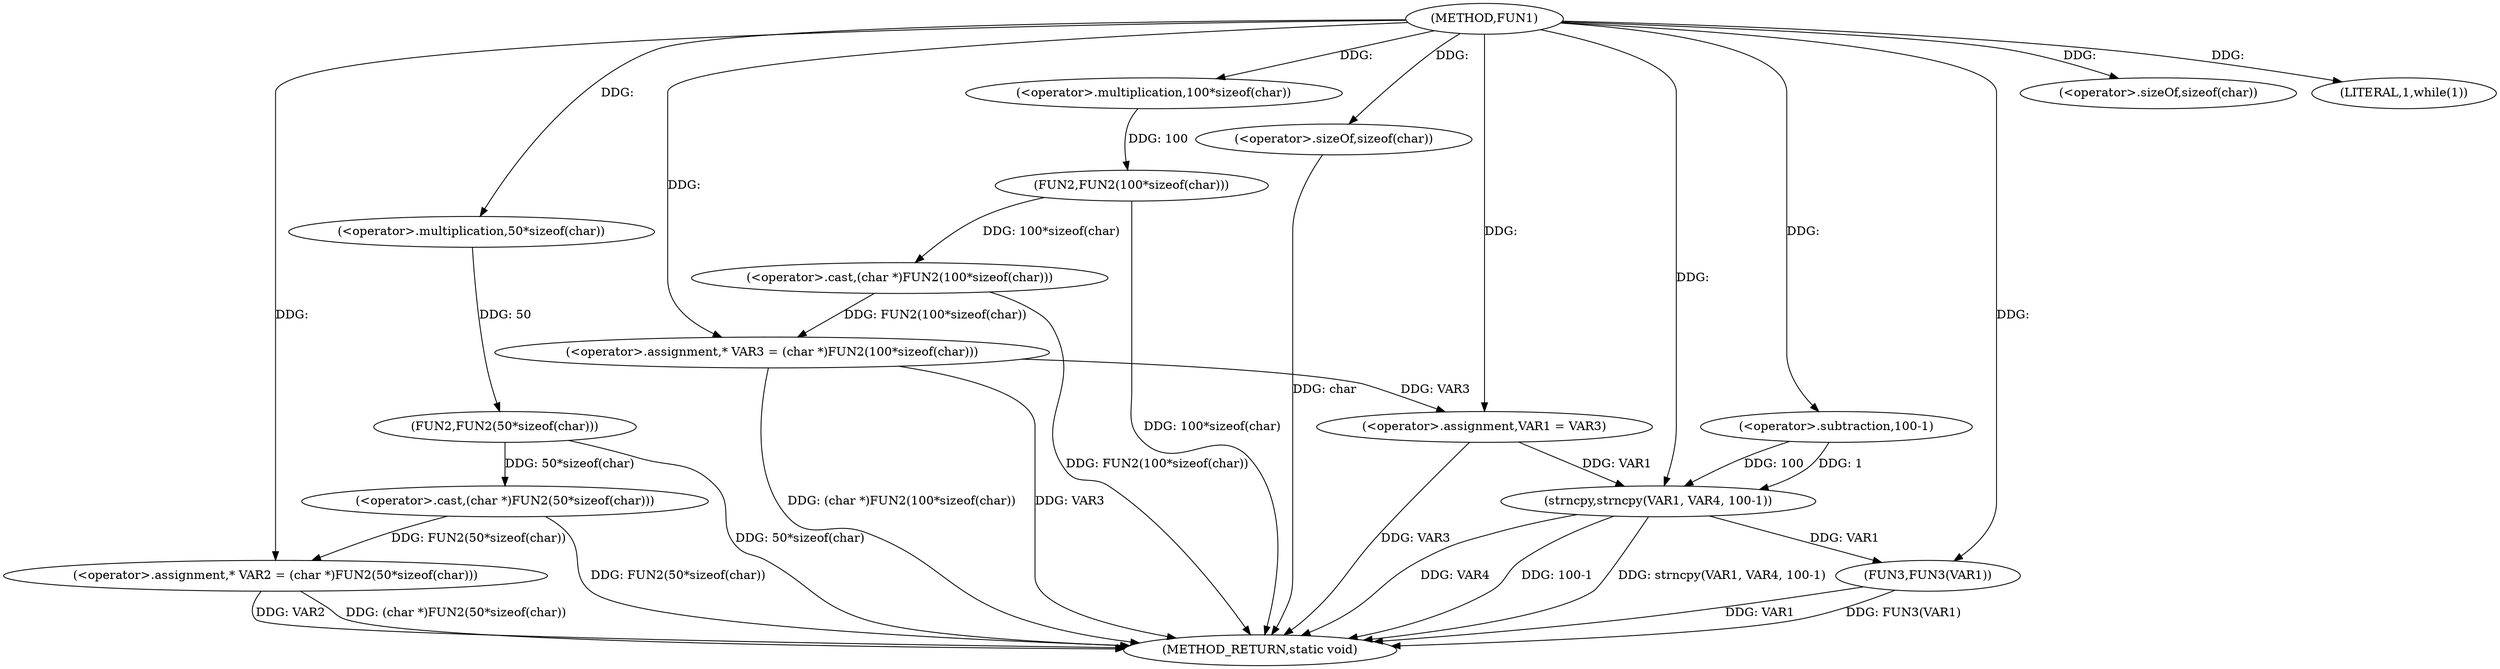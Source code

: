 digraph FUN1 {  
"1000100" [label = "(METHOD,FUN1)" ]
"1000140" [label = "(METHOD_RETURN,static void)" ]
"1000104" [label = "(<operator>.assignment,* VAR2 = (char *)FUN2(50*sizeof(char)))" ]
"1000106" [label = "(<operator>.cast,(char *)FUN2(50*sizeof(char)))" ]
"1000108" [label = "(FUN2,FUN2(50*sizeof(char)))" ]
"1000109" [label = "(<operator>.multiplication,50*sizeof(char))" ]
"1000111" [label = "(<operator>.sizeOf,sizeof(char))" ]
"1000114" [label = "(<operator>.assignment,* VAR3 = (char *)FUN2(100*sizeof(char)))" ]
"1000116" [label = "(<operator>.cast,(char *)FUN2(100*sizeof(char)))" ]
"1000118" [label = "(FUN2,FUN2(100*sizeof(char)))" ]
"1000119" [label = "(<operator>.multiplication,100*sizeof(char))" ]
"1000121" [label = "(<operator>.sizeOf,sizeof(char))" ]
"1000124" [label = "(LITERAL,1,while(1))" ]
"1000126" [label = "(<operator>.assignment,VAR1 = VAR3)" ]
"1000132" [label = "(strncpy,strncpy(VAR1, VAR4, 100-1))" ]
"1000135" [label = "(<operator>.subtraction,100-1)" ]
"1000138" [label = "(FUN3,FUN3(VAR1))" ]
  "1000106" -> "1000140"  [ label = "DDG: FUN2(50*sizeof(char))"] 
  "1000104" -> "1000140"  [ label = "DDG: VAR2"] 
  "1000132" -> "1000140"  [ label = "DDG: VAR4"] 
  "1000116" -> "1000140"  [ label = "DDG: FUN2(100*sizeof(char))"] 
  "1000132" -> "1000140"  [ label = "DDG: 100-1"] 
  "1000121" -> "1000140"  [ label = "DDG: char"] 
  "1000118" -> "1000140"  [ label = "DDG: 100*sizeof(char)"] 
  "1000114" -> "1000140"  [ label = "DDG: (char *)FUN2(100*sizeof(char))"] 
  "1000132" -> "1000140"  [ label = "DDG: strncpy(VAR1, VAR4, 100-1)"] 
  "1000138" -> "1000140"  [ label = "DDG: VAR1"] 
  "1000114" -> "1000140"  [ label = "DDG: VAR3"] 
  "1000126" -> "1000140"  [ label = "DDG: VAR3"] 
  "1000138" -> "1000140"  [ label = "DDG: FUN3(VAR1)"] 
  "1000104" -> "1000140"  [ label = "DDG: (char *)FUN2(50*sizeof(char))"] 
  "1000108" -> "1000140"  [ label = "DDG: 50*sizeof(char)"] 
  "1000106" -> "1000104"  [ label = "DDG: FUN2(50*sizeof(char))"] 
  "1000100" -> "1000104"  [ label = "DDG: "] 
  "1000108" -> "1000106"  [ label = "DDG: 50*sizeof(char)"] 
  "1000109" -> "1000108"  [ label = "DDG: 50"] 
  "1000100" -> "1000109"  [ label = "DDG: "] 
  "1000100" -> "1000111"  [ label = "DDG: "] 
  "1000116" -> "1000114"  [ label = "DDG: FUN2(100*sizeof(char))"] 
  "1000100" -> "1000114"  [ label = "DDG: "] 
  "1000118" -> "1000116"  [ label = "DDG: 100*sizeof(char)"] 
  "1000119" -> "1000118"  [ label = "DDG: 100"] 
  "1000100" -> "1000119"  [ label = "DDG: "] 
  "1000100" -> "1000121"  [ label = "DDG: "] 
  "1000100" -> "1000124"  [ label = "DDG: "] 
  "1000114" -> "1000126"  [ label = "DDG: VAR3"] 
  "1000100" -> "1000126"  [ label = "DDG: "] 
  "1000126" -> "1000132"  [ label = "DDG: VAR1"] 
  "1000100" -> "1000132"  [ label = "DDG: "] 
  "1000135" -> "1000132"  [ label = "DDG: 100"] 
  "1000135" -> "1000132"  [ label = "DDG: 1"] 
  "1000100" -> "1000135"  [ label = "DDG: "] 
  "1000132" -> "1000138"  [ label = "DDG: VAR1"] 
  "1000100" -> "1000138"  [ label = "DDG: "] 
}
